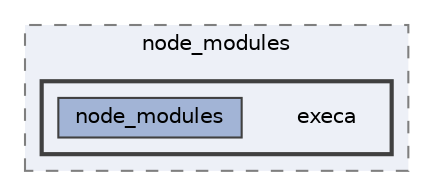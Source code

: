 digraph "C:/Users/arisc/OneDrive/Documents/GitHub/FINAL/EcoEats-Project/node_modules/execa"
{
 // LATEX_PDF_SIZE
  bgcolor="transparent";
  edge [fontname=Helvetica,fontsize=10,labelfontname=Helvetica,labelfontsize=10];
  node [fontname=Helvetica,fontsize=10,shape=box,height=0.2,width=0.4];
  compound=true
  subgraph clusterdir_5091f2b68170d33f954320199e2fed0a {
    graph [ bgcolor="#edf0f7", pencolor="grey50", label="node_modules", fontname=Helvetica,fontsize=10 style="filled,dashed", URL="dir_5091f2b68170d33f954320199e2fed0a.html",tooltip=""]
  subgraph clusterdir_ef88456059626df87e3716f400dad828 {
    graph [ bgcolor="#edf0f7", pencolor="grey25", label="", fontname=Helvetica,fontsize=10 style="filled,bold", URL="dir_ef88456059626df87e3716f400dad828.html",tooltip=""]
    dir_ef88456059626df87e3716f400dad828 [shape=plaintext, label="execa"];
  dir_66a49267591b9cba0d86f66e48536fed [label="node_modules", fillcolor="#a2b4d6", color="grey25", style="filled", URL="dir_66a49267591b9cba0d86f66e48536fed.html",tooltip=""];
  }
  }
}
